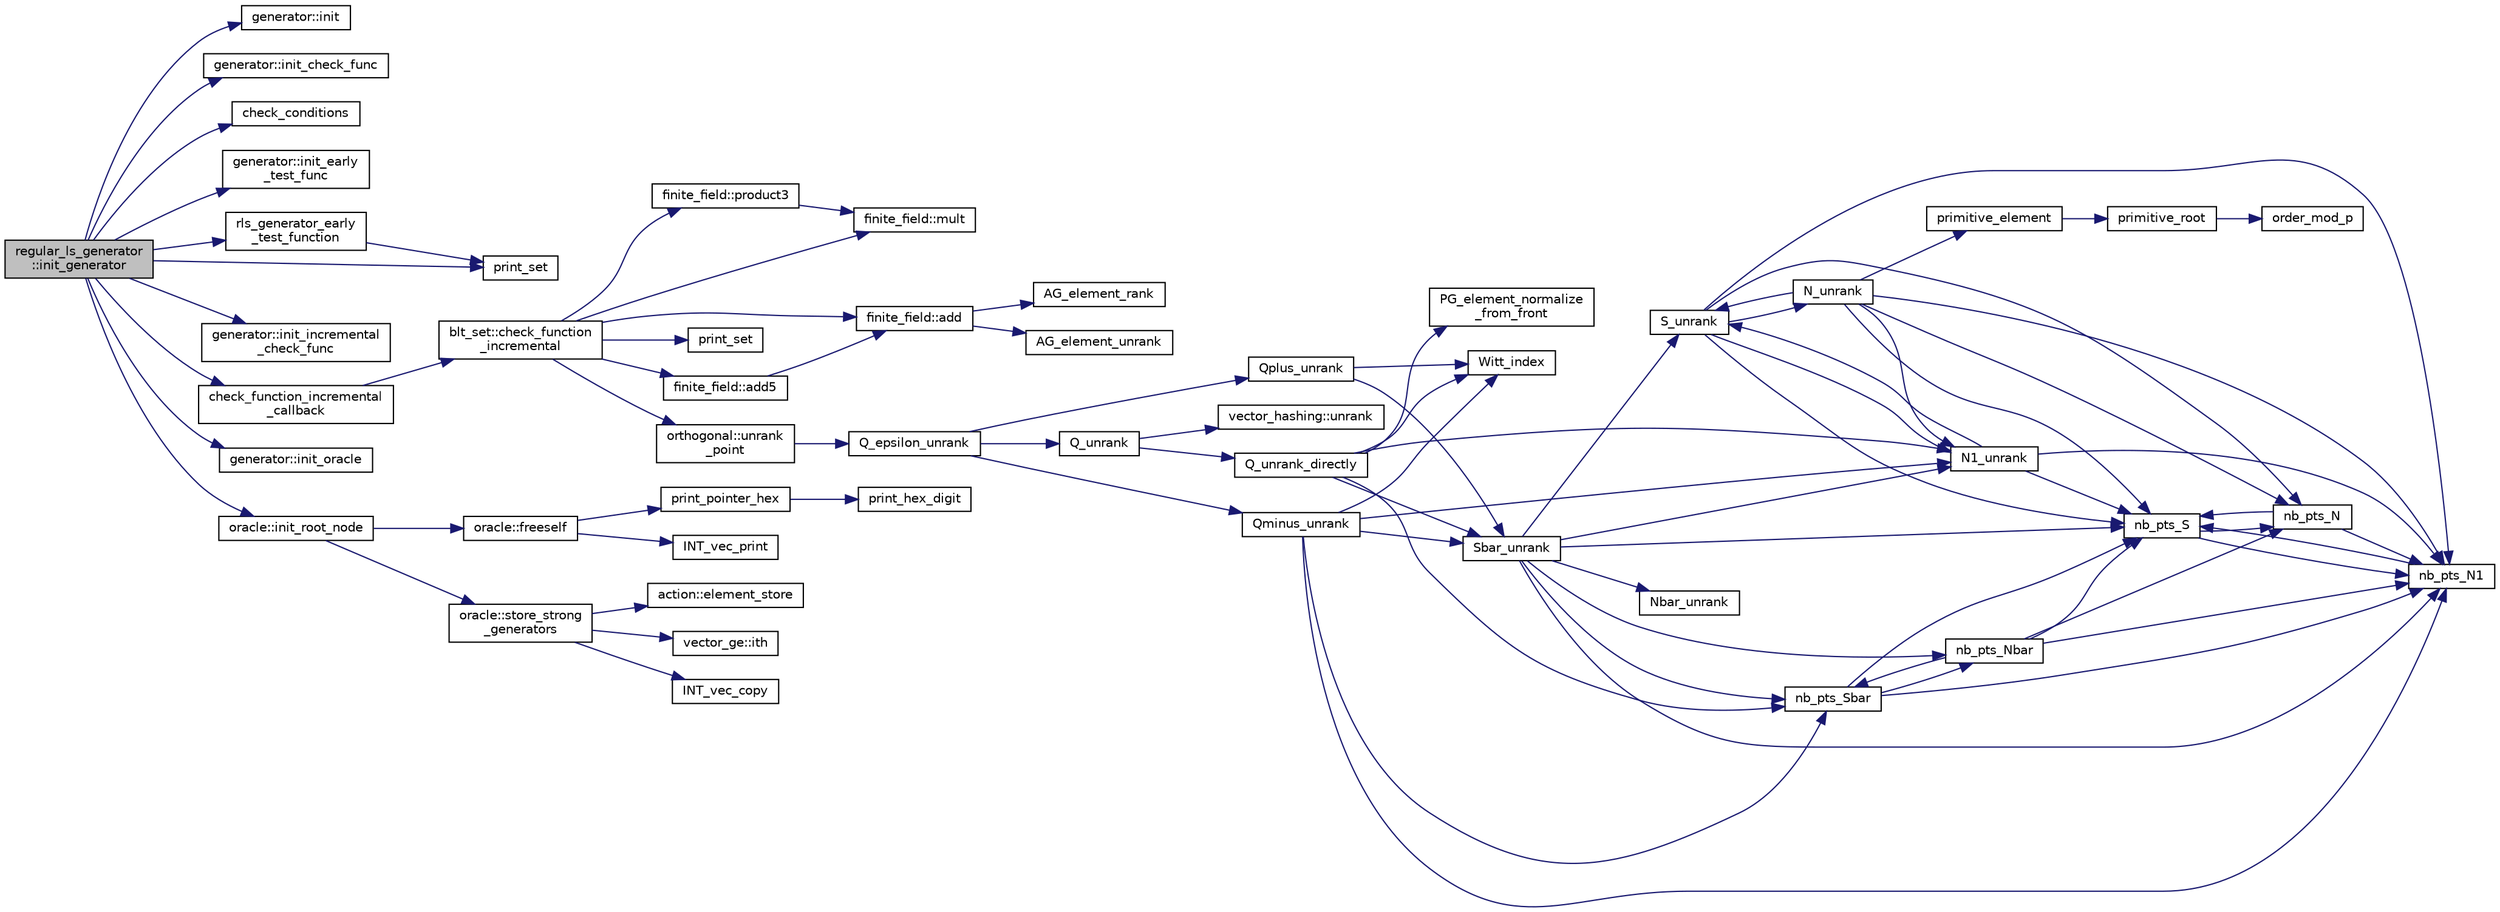 digraph "regular_ls_generator::init_generator"
{
  edge [fontname="Helvetica",fontsize="10",labelfontname="Helvetica",labelfontsize="10"];
  node [fontname="Helvetica",fontsize="10",shape=record];
  rankdir="LR";
  Node1380 [label="regular_ls_generator\l::init_generator",height=0.2,width=0.4,color="black", fillcolor="grey75", style="filled", fontcolor="black"];
  Node1380 -> Node1381 [color="midnightblue",fontsize="10",style="solid",fontname="Helvetica"];
  Node1381 [label="generator::init",height=0.2,width=0.4,color="black", fillcolor="white", style="filled",URL="$d7/d73/classgenerator.html#aeca1559b4172cae921620768bd62df47"];
  Node1380 -> Node1382 [color="midnightblue",fontsize="10",style="solid",fontname="Helvetica"];
  Node1382 [label="generator::init_check_func",height=0.2,width=0.4,color="black", fillcolor="white", style="filled",URL="$d7/d73/classgenerator.html#aed44ec3121281f847612a646968f0894"];
  Node1380 -> Node1383 [color="midnightblue",fontsize="10",style="solid",fontname="Helvetica"];
  Node1383 [label="check_conditions",height=0.2,width=0.4,color="black", fillcolor="white", style="filled",URL="$d0/dd1/blt_8h.html#a923b0fc3a8de3ffb65081770b372075a"];
  Node1380 -> Node1384 [color="midnightblue",fontsize="10",style="solid",fontname="Helvetica"];
  Node1384 [label="generator::init_early\l_test_func",height=0.2,width=0.4,color="black", fillcolor="white", style="filled",URL="$d7/d73/classgenerator.html#a21668968b1375c408ccf4559a9240533"];
  Node1380 -> Node1385 [color="midnightblue",fontsize="10",style="solid",fontname="Helvetica"];
  Node1385 [label="rls_generator_early\l_test_function",height=0.2,width=0.4,color="black", fillcolor="white", style="filled",URL="$de/dda/regular__ls__generator_8_c.html#a7bd85c29857503b5620eef3c143ff4e8"];
  Node1385 -> Node1386 [color="midnightblue",fontsize="10",style="solid",fontname="Helvetica"];
  Node1386 [label="print_set",height=0.2,width=0.4,color="black", fillcolor="white", style="filled",URL="$de/dda/regular__ls__generator_8_c.html#a8c1a5fc71aea7ff31d181f0103196a24"];
  Node1380 -> Node1387 [color="midnightblue",fontsize="10",style="solid",fontname="Helvetica"];
  Node1387 [label="generator::init_incremental\l_check_func",height=0.2,width=0.4,color="black", fillcolor="white", style="filled",URL="$d7/d73/classgenerator.html#a2884579b5db297fec3f34bec9911bd70"];
  Node1380 -> Node1388 [color="midnightblue",fontsize="10",style="solid",fontname="Helvetica"];
  Node1388 [label="check_function_incremental\l_callback",height=0.2,width=0.4,color="black", fillcolor="white", style="filled",URL="$de/dda/regular__ls__generator_8_c.html#a87182257b04c108154aaba0054da27bf"];
  Node1388 -> Node1389 [color="midnightblue",fontsize="10",style="solid",fontname="Helvetica"];
  Node1389 [label="blt_set::check_function\l_incremental",height=0.2,width=0.4,color="black", fillcolor="white", style="filled",URL="$d1/d3d/classblt__set.html#ae898e6318ef4382066d94f50196b9b81"];
  Node1389 -> Node1390 [color="midnightblue",fontsize="10",style="solid",fontname="Helvetica"];
  Node1390 [label="print_set",height=0.2,width=0.4,color="black", fillcolor="white", style="filled",URL="$d0/dd1/blt_8h.html#a8c1a5fc71aea7ff31d181f0103196a24"];
  Node1389 -> Node1391 [color="midnightblue",fontsize="10",style="solid",fontname="Helvetica"];
  Node1391 [label="orthogonal::unrank\l_point",height=0.2,width=0.4,color="black", fillcolor="white", style="filled",URL="$d7/daa/classorthogonal.html#ab655117100f7c66c19817b84ac5ac0a0"];
  Node1391 -> Node1392 [color="midnightblue",fontsize="10",style="solid",fontname="Helvetica"];
  Node1392 [label="Q_epsilon_unrank",height=0.2,width=0.4,color="black", fillcolor="white", style="filled",URL="$d4/d67/geometry_8h.html#af162c4d30d4a6528299e37551c353e7b"];
  Node1392 -> Node1393 [color="midnightblue",fontsize="10",style="solid",fontname="Helvetica"];
  Node1393 [label="Q_unrank",height=0.2,width=0.4,color="black", fillcolor="white", style="filled",URL="$db/da0/lib_2foundations_2geometry_2orthogonal__points_8_c.html#a6d02923d5b54ef796934e753e6f5b65b"];
  Node1393 -> Node1394 [color="midnightblue",fontsize="10",style="solid",fontname="Helvetica"];
  Node1394 [label="vector_hashing::unrank",height=0.2,width=0.4,color="black", fillcolor="white", style="filled",URL="$d8/daa/classvector__hashing.html#abbebd3a96a6d27a34b9b49af99e2ed3d"];
  Node1393 -> Node1395 [color="midnightblue",fontsize="10",style="solid",fontname="Helvetica"];
  Node1395 [label="Q_unrank_directly",height=0.2,width=0.4,color="black", fillcolor="white", style="filled",URL="$db/da0/lib_2foundations_2geometry_2orthogonal__points_8_c.html#a105e7e72249e78fcf0785c69099d90ce"];
  Node1395 -> Node1396 [color="midnightblue",fontsize="10",style="solid",fontname="Helvetica"];
  Node1396 [label="Witt_index",height=0.2,width=0.4,color="black", fillcolor="white", style="filled",URL="$db/da0/lib_2foundations_2geometry_2orthogonal__points_8_c.html#ab3483ecb9859a6758f82b5327da50534"];
  Node1395 -> Node1397 [color="midnightblue",fontsize="10",style="solid",fontname="Helvetica"];
  Node1397 [label="nb_pts_Sbar",height=0.2,width=0.4,color="black", fillcolor="white", style="filled",URL="$db/da0/lib_2foundations_2geometry_2orthogonal__points_8_c.html#a986dda26505c9934c771578b084f67cc"];
  Node1397 -> Node1398 [color="midnightblue",fontsize="10",style="solid",fontname="Helvetica"];
  Node1398 [label="nb_pts_S",height=0.2,width=0.4,color="black", fillcolor="white", style="filled",URL="$db/da0/lib_2foundations_2geometry_2orthogonal__points_8_c.html#a9bc3dec6e722644d182738102c3e04f3"];
  Node1398 -> Node1399 [color="midnightblue",fontsize="10",style="solid",fontname="Helvetica"];
  Node1399 [label="nb_pts_N",height=0.2,width=0.4,color="black", fillcolor="white", style="filled",URL="$db/da0/lib_2foundations_2geometry_2orthogonal__points_8_c.html#a93e16898c27b1d1c0a6405a7b0615ba6"];
  Node1399 -> Node1398 [color="midnightblue",fontsize="10",style="solid",fontname="Helvetica"];
  Node1399 -> Node1400 [color="midnightblue",fontsize="10",style="solid",fontname="Helvetica"];
  Node1400 [label="nb_pts_N1",height=0.2,width=0.4,color="black", fillcolor="white", style="filled",URL="$db/da0/lib_2foundations_2geometry_2orthogonal__points_8_c.html#ae0f2e1c76523db67b4ec9629ccc35bc6"];
  Node1400 -> Node1398 [color="midnightblue",fontsize="10",style="solid",fontname="Helvetica"];
  Node1398 -> Node1400 [color="midnightblue",fontsize="10",style="solid",fontname="Helvetica"];
  Node1397 -> Node1401 [color="midnightblue",fontsize="10",style="solid",fontname="Helvetica"];
  Node1401 [label="nb_pts_Nbar",height=0.2,width=0.4,color="black", fillcolor="white", style="filled",URL="$db/da0/lib_2foundations_2geometry_2orthogonal__points_8_c.html#a51b4684a176c6841fd3cd6c34c684c2c"];
  Node1401 -> Node1397 [color="midnightblue",fontsize="10",style="solid",fontname="Helvetica"];
  Node1401 -> Node1399 [color="midnightblue",fontsize="10",style="solid",fontname="Helvetica"];
  Node1401 -> Node1398 [color="midnightblue",fontsize="10",style="solid",fontname="Helvetica"];
  Node1401 -> Node1400 [color="midnightblue",fontsize="10",style="solid",fontname="Helvetica"];
  Node1397 -> Node1400 [color="midnightblue",fontsize="10",style="solid",fontname="Helvetica"];
  Node1395 -> Node1402 [color="midnightblue",fontsize="10",style="solid",fontname="Helvetica"];
  Node1402 [label="Sbar_unrank",height=0.2,width=0.4,color="black", fillcolor="white", style="filled",URL="$db/da0/lib_2foundations_2geometry_2orthogonal__points_8_c.html#a65d9b9ccfff12dd92f4f4e8360701c98"];
  Node1402 -> Node1397 [color="midnightblue",fontsize="10",style="solid",fontname="Helvetica"];
  Node1402 -> Node1398 [color="midnightblue",fontsize="10",style="solid",fontname="Helvetica"];
  Node1402 -> Node1403 [color="midnightblue",fontsize="10",style="solid",fontname="Helvetica"];
  Node1403 [label="S_unrank",height=0.2,width=0.4,color="black", fillcolor="white", style="filled",URL="$db/da0/lib_2foundations_2geometry_2orthogonal__points_8_c.html#a18964a35af25f1b4a85f4eaeb1543d92"];
  Node1403 -> Node1398 [color="midnightblue",fontsize="10",style="solid",fontname="Helvetica"];
  Node1403 -> Node1399 [color="midnightblue",fontsize="10",style="solid",fontname="Helvetica"];
  Node1403 -> Node1400 [color="midnightblue",fontsize="10",style="solid",fontname="Helvetica"];
  Node1403 -> Node1404 [color="midnightblue",fontsize="10",style="solid",fontname="Helvetica"];
  Node1404 [label="N_unrank",height=0.2,width=0.4,color="black", fillcolor="white", style="filled",URL="$db/da0/lib_2foundations_2geometry_2orthogonal__points_8_c.html#ab79724bd19da3bc1b383550113f9d7aa"];
  Node1404 -> Node1398 [color="midnightblue",fontsize="10",style="solid",fontname="Helvetica"];
  Node1404 -> Node1399 [color="midnightblue",fontsize="10",style="solid",fontname="Helvetica"];
  Node1404 -> Node1403 [color="midnightblue",fontsize="10",style="solid",fontname="Helvetica"];
  Node1404 -> Node1400 [color="midnightblue",fontsize="10",style="solid",fontname="Helvetica"];
  Node1404 -> Node1405 [color="midnightblue",fontsize="10",style="solid",fontname="Helvetica"];
  Node1405 [label="N1_unrank",height=0.2,width=0.4,color="black", fillcolor="white", style="filled",URL="$db/da0/lib_2foundations_2geometry_2orthogonal__points_8_c.html#aa9427e27f7f207c1baff3a34cc5d78cf"];
  Node1405 -> Node1398 [color="midnightblue",fontsize="10",style="solid",fontname="Helvetica"];
  Node1405 -> Node1400 [color="midnightblue",fontsize="10",style="solid",fontname="Helvetica"];
  Node1405 -> Node1403 [color="midnightblue",fontsize="10",style="solid",fontname="Helvetica"];
  Node1404 -> Node1406 [color="midnightblue",fontsize="10",style="solid",fontname="Helvetica"];
  Node1406 [label="primitive_element",height=0.2,width=0.4,color="black", fillcolor="white", style="filled",URL="$db/da0/lib_2foundations_2geometry_2orthogonal__points_8_c.html#a97350390ec02c8cd9f54751708e28768"];
  Node1406 -> Node1407 [color="midnightblue",fontsize="10",style="solid",fontname="Helvetica"];
  Node1407 [label="primitive_root",height=0.2,width=0.4,color="black", fillcolor="white", style="filled",URL="$de/dc5/algebra__and__number__theory_8h.html#a0b6f7619d12ff2c4e60b852b820b0972"];
  Node1407 -> Node1408 [color="midnightblue",fontsize="10",style="solid",fontname="Helvetica"];
  Node1408 [label="order_mod_p",height=0.2,width=0.4,color="black", fillcolor="white", style="filled",URL="$df/dda/number__theory_8_c.html#aa38aa7e68ab81726a4462995135456b2"];
  Node1403 -> Node1405 [color="midnightblue",fontsize="10",style="solid",fontname="Helvetica"];
  Node1402 -> Node1401 [color="midnightblue",fontsize="10",style="solid",fontname="Helvetica"];
  Node1402 -> Node1400 [color="midnightblue",fontsize="10",style="solid",fontname="Helvetica"];
  Node1402 -> Node1409 [color="midnightblue",fontsize="10",style="solid",fontname="Helvetica"];
  Node1409 [label="Nbar_unrank",height=0.2,width=0.4,color="black", fillcolor="white", style="filled",URL="$db/da0/lib_2foundations_2geometry_2orthogonal__points_8_c.html#ad641d8fb061c898a2c18266e263fb278"];
  Node1402 -> Node1405 [color="midnightblue",fontsize="10",style="solid",fontname="Helvetica"];
  Node1395 -> Node1410 [color="midnightblue",fontsize="10",style="solid",fontname="Helvetica"];
  Node1410 [label="PG_element_normalize\l_from_front",height=0.2,width=0.4,color="black", fillcolor="white", style="filled",URL="$d4/d67/geometry_8h.html#af675caf5f9975573455c8d93cb56bf95"];
  Node1395 -> Node1405 [color="midnightblue",fontsize="10",style="solid",fontname="Helvetica"];
  Node1392 -> Node1411 [color="midnightblue",fontsize="10",style="solid",fontname="Helvetica"];
  Node1411 [label="Qplus_unrank",height=0.2,width=0.4,color="black", fillcolor="white", style="filled",URL="$db/da0/lib_2foundations_2geometry_2orthogonal__points_8_c.html#ad50512edd586919700e033744b4a03c8"];
  Node1411 -> Node1396 [color="midnightblue",fontsize="10",style="solid",fontname="Helvetica"];
  Node1411 -> Node1402 [color="midnightblue",fontsize="10",style="solid",fontname="Helvetica"];
  Node1392 -> Node1412 [color="midnightblue",fontsize="10",style="solid",fontname="Helvetica"];
  Node1412 [label="Qminus_unrank",height=0.2,width=0.4,color="black", fillcolor="white", style="filled",URL="$db/da0/lib_2foundations_2geometry_2orthogonal__points_8_c.html#ac2dd18f435ab479095b836a483c12c7d"];
  Node1412 -> Node1396 [color="midnightblue",fontsize="10",style="solid",fontname="Helvetica"];
  Node1412 -> Node1397 [color="midnightblue",fontsize="10",style="solid",fontname="Helvetica"];
  Node1412 -> Node1402 [color="midnightblue",fontsize="10",style="solid",fontname="Helvetica"];
  Node1412 -> Node1400 [color="midnightblue",fontsize="10",style="solid",fontname="Helvetica"];
  Node1412 -> Node1405 [color="midnightblue",fontsize="10",style="solid",fontname="Helvetica"];
  Node1389 -> Node1413 [color="midnightblue",fontsize="10",style="solid",fontname="Helvetica"];
  Node1413 [label="finite_field::add",height=0.2,width=0.4,color="black", fillcolor="white", style="filled",URL="$df/d5a/classfinite__field.html#a8f12328a27500f3c7be0c849ebbc9d14"];
  Node1413 -> Node1414 [color="midnightblue",fontsize="10",style="solid",fontname="Helvetica"];
  Node1414 [label="AG_element_unrank",height=0.2,width=0.4,color="black", fillcolor="white", style="filled",URL="$d4/d67/geometry_8h.html#a4a33b86c87b2879b97cfa1327abe2885"];
  Node1413 -> Node1415 [color="midnightblue",fontsize="10",style="solid",fontname="Helvetica"];
  Node1415 [label="AG_element_rank",height=0.2,width=0.4,color="black", fillcolor="white", style="filled",URL="$d4/d67/geometry_8h.html#ab2ac908d07dd8038fd996e26bdc75c17"];
  Node1389 -> Node1416 [color="midnightblue",fontsize="10",style="solid",fontname="Helvetica"];
  Node1416 [label="finite_field::mult",height=0.2,width=0.4,color="black", fillcolor="white", style="filled",URL="$df/d5a/classfinite__field.html#a24fb5917aa6d4d656fd855b7f44a13b0"];
  Node1389 -> Node1417 [color="midnightblue",fontsize="10",style="solid",fontname="Helvetica"];
  Node1417 [label="finite_field::add5",height=0.2,width=0.4,color="black", fillcolor="white", style="filled",URL="$df/d5a/classfinite__field.html#a65a2509b29f168f5ef4290a551835f75"];
  Node1417 -> Node1413 [color="midnightblue",fontsize="10",style="solid",fontname="Helvetica"];
  Node1389 -> Node1418 [color="midnightblue",fontsize="10",style="solid",fontname="Helvetica"];
  Node1418 [label="finite_field::product3",height=0.2,width=0.4,color="black", fillcolor="white", style="filled",URL="$df/d5a/classfinite__field.html#ada2d8411665cb720cf2bf78ba41a2f1d"];
  Node1418 -> Node1416 [color="midnightblue",fontsize="10",style="solid",fontname="Helvetica"];
  Node1380 -> Node1386 [color="midnightblue",fontsize="10",style="solid",fontname="Helvetica"];
  Node1380 -> Node1419 [color="midnightblue",fontsize="10",style="solid",fontname="Helvetica"];
  Node1419 [label="generator::init_oracle",height=0.2,width=0.4,color="black", fillcolor="white", style="filled",URL="$d7/d73/classgenerator.html#aab9339b27020b22ae9655d4413a88e40"];
  Node1380 -> Node1420 [color="midnightblue",fontsize="10",style="solid",fontname="Helvetica"];
  Node1420 [label="oracle::init_root_node",height=0.2,width=0.4,color="black", fillcolor="white", style="filled",URL="$d7/da7/classoracle.html#a39267b7776b0cc2d93cda40fce9813a2"];
  Node1420 -> Node1421 [color="midnightblue",fontsize="10",style="solid",fontname="Helvetica"];
  Node1421 [label="oracle::freeself",height=0.2,width=0.4,color="black", fillcolor="white", style="filled",URL="$d7/da7/classoracle.html#a809f2f45c76a4289aca3d22d05fcacc1"];
  Node1421 -> Node1422 [color="midnightblue",fontsize="10",style="solid",fontname="Helvetica"];
  Node1422 [label="INT_vec_print",height=0.2,width=0.4,color="black", fillcolor="white", style="filled",URL="$df/dbf/sajeeb_8_c.html#a79a5901af0b47dd0d694109543c027fe"];
  Node1421 -> Node1423 [color="midnightblue",fontsize="10",style="solid",fontname="Helvetica"];
  Node1423 [label="print_pointer_hex",height=0.2,width=0.4,color="black", fillcolor="white", style="filled",URL="$d5/db4/io__and__os_8h.html#a32add94de62a1d910cc0fc35ed90ab48"];
  Node1423 -> Node1424 [color="midnightblue",fontsize="10",style="solid",fontname="Helvetica"];
  Node1424 [label="print_hex_digit",height=0.2,width=0.4,color="black", fillcolor="white", style="filled",URL="$d4/d74/util_8_c.html#a36c64a828eefed0a0cfdd6186ec92c31"];
  Node1420 -> Node1425 [color="midnightblue",fontsize="10",style="solid",fontname="Helvetica"];
  Node1425 [label="oracle::store_strong\l_generators",height=0.2,width=0.4,color="black", fillcolor="white", style="filled",URL="$d7/da7/classoracle.html#a905d0cad4b33515e581039ed8902b3be"];
  Node1425 -> Node1426 [color="midnightblue",fontsize="10",style="solid",fontname="Helvetica"];
  Node1426 [label="action::element_store",height=0.2,width=0.4,color="black", fillcolor="white", style="filled",URL="$d2/d86/classaction.html#ab969a7009cc85c12f988a18a06b5db64"];
  Node1425 -> Node1427 [color="midnightblue",fontsize="10",style="solid",fontname="Helvetica"];
  Node1427 [label="vector_ge::ith",height=0.2,width=0.4,color="black", fillcolor="white", style="filled",URL="$d4/d6e/classvector__ge.html#a1ff002e8b746a9beb119d57dcd4a15ff"];
  Node1425 -> Node1428 [color="midnightblue",fontsize="10",style="solid",fontname="Helvetica"];
  Node1428 [label="INT_vec_copy",height=0.2,width=0.4,color="black", fillcolor="white", style="filled",URL="$df/dbf/sajeeb_8_c.html#ac2d875e27e009af6ec04d17254d11075"];
}

